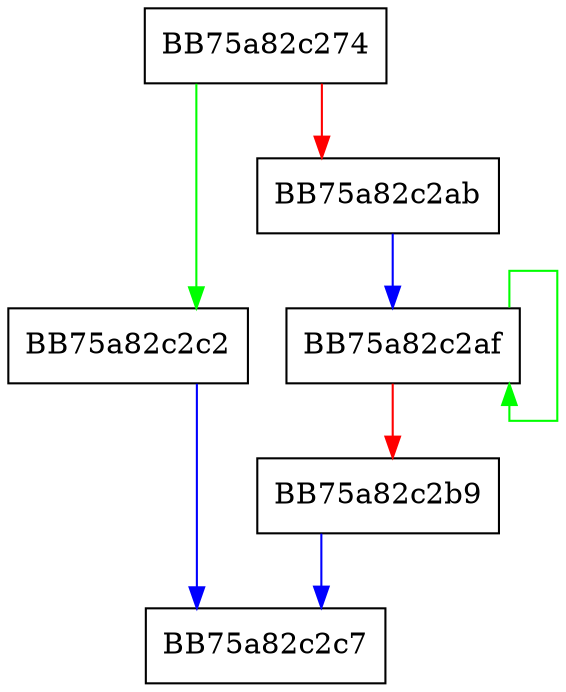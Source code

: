 digraph McTemplateU0qzx_MPEventWriteTransfer {
  node [shape="box"];
  graph [splines=ortho];
  BB75a82c274 -> BB75a82c2c2 [color="green"];
  BB75a82c274 -> BB75a82c2ab [color="red"];
  BB75a82c2ab -> BB75a82c2af [color="blue"];
  BB75a82c2af -> BB75a82c2af [color="green"];
  BB75a82c2af -> BB75a82c2b9 [color="red"];
  BB75a82c2b9 -> BB75a82c2c7 [color="blue"];
  BB75a82c2c2 -> BB75a82c2c7 [color="blue"];
}